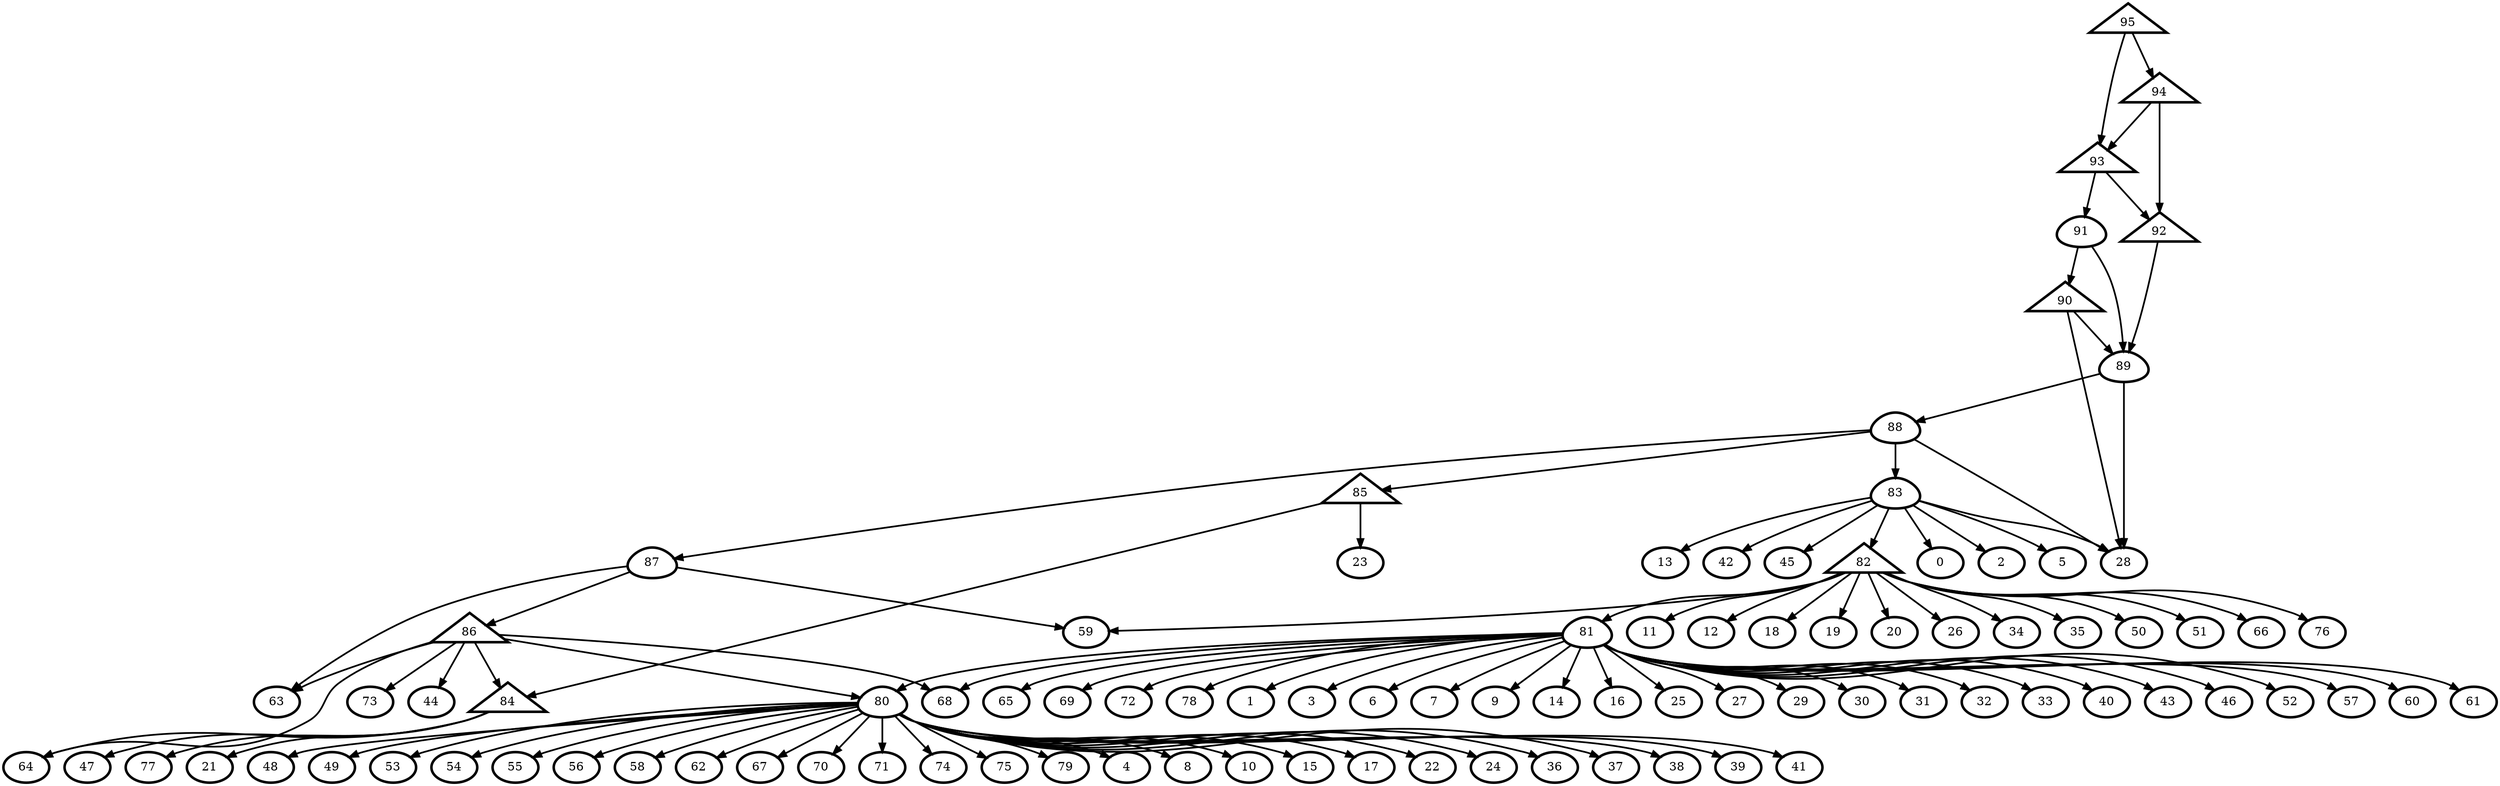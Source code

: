 digraph G {
    0 [penwidth=3,label="0"]
    1 [penwidth=3,label="1"]
    2 [penwidth=3,label="2"]
    3 [penwidth=3,label="3"]
    4 [penwidth=3,label="4"]
    5 [penwidth=3,label="5"]
    6 [penwidth=3,label="6"]
    7 [penwidth=3,label="7"]
    8 [penwidth=3,label="8"]
    9 [penwidth=3,label="9"]
    10 [penwidth=3,label="10"]
    11 [penwidth=3,label="11"]
    12 [penwidth=3,label="12"]
    13 [penwidth=3,label="13"]
    14 [penwidth=3,label="14"]
    15 [penwidth=3,label="15"]
    16 [penwidth=3,label="16"]
    17 [penwidth=3,label="17"]
    18 [penwidth=3,label="18"]
    19 [penwidth=3,label="19"]
    20 [penwidth=3,label="20"]
    21 [penwidth=3,label="21"]
    22 [penwidth=3,label="22"]
    23 [penwidth=3,label="23"]
    24 [penwidth=3,label="24"]
    25 [penwidth=3,label="25"]
    26 [penwidth=3,label="26"]
    27 [penwidth=3,label="27"]
    28 [penwidth=3,label="28"]
    29 [penwidth=3,label="29"]
    30 [penwidth=3,label="30"]
    31 [penwidth=3,label="31"]
    32 [penwidth=3,label="32"]
    33 [penwidth=3,label="33"]
    34 [penwidth=3,label="34"]
    35 [penwidth=3,label="35"]
    36 [penwidth=3,label="36"]
    37 [penwidth=3,label="37"]
    38 [penwidth=3,label="38"]
    39 [penwidth=3,label="39"]
    40 [penwidth=3,label="40"]
    41 [penwidth=3,label="41"]
    42 [penwidth=3,label="42"]
    43 [penwidth=3,label="43"]
    44 [penwidth=3,label="44"]
    45 [penwidth=3,label="45"]
    46 [penwidth=3,label="46"]
    47 [penwidth=3,label="47"]
    48 [penwidth=3,label="48"]
    49 [penwidth=3,label="49"]
    50 [penwidth=3,label="50"]
    51 [penwidth=3,label="51"]
    52 [penwidth=3,label="52"]
    53 [penwidth=3,label="53"]
    54 [penwidth=3,label="54"]
    55 [penwidth=3,label="55"]
    56 [penwidth=3,label="56"]
    57 [penwidth=3,label="57"]
    58 [penwidth=3,label="58"]
    59 [penwidth=3,label="59"]
    60 [penwidth=3,label="60"]
    61 [penwidth=3,label="61"]
    62 [penwidth=3,label="62"]
    63 [penwidth=3,label="63"]
    64 [penwidth=3,label="64"]
    65 [penwidth=3,label="65"]
    66 [penwidth=3,label="66"]
    67 [penwidth=3,label="67"]
    68 [penwidth=3,label="68"]
    69 [penwidth=3,label="69"]
    70 [penwidth=3,label="70"]
    71 [penwidth=3,label="71"]
    72 [penwidth=3,label="72"]
    73 [penwidth=3,label="73"]
    74 [penwidth=3,label="74"]
    75 [penwidth=3,label="75"]
    76 [penwidth=3,label="76"]
    77 [penwidth=3,label="77"]
    78 [penwidth=3,label="78"]
    79 [penwidth=3,label="79"]
    80 [penwidth=3,label="80",shape = "egg"]
    81 [penwidth=3,label="81",shape = "egg"]
    82 [penwidth=3,label="83",shape = "egg"]
    83 [penwidth=3,label="87",shape = "egg"]
    84 [penwidth=3,label="88",shape = "egg"]
    85 [penwidth=3,label="89",shape = "egg"]
    86 [penwidth=3,label="91",shape = "egg"]
    87 [penwidth=3,label="82",shape = "triangle"]
    88 [penwidth=3,label="84",shape = "triangle"]
    89 [penwidth=3,label="85",shape = "triangle"]
    90 [penwidth=3,label="86",shape = "triangle"]
    91 [penwidth=3,label="90",shape = "triangle"]
    92 [penwidth=3,label="92",shape = "triangle"]
    93 [penwidth=3,label="93",shape = "triangle"]
    94 [penwidth=3,label="94",shape = "triangle"]
    95 [penwidth=3,label="95",shape = "triangle"]

    80 -> 15 [penwidth=2]
    80 -> 22 [penwidth=2]
    80 -> 38 [penwidth=2]
    80 -> 36 [penwidth=2]
    80 -> 58 [penwidth=2]
    80 -> 4 [penwidth=2]
    80 -> 17 [penwidth=2]
    80 -> 79 [penwidth=2]
    80 -> 24 [penwidth=2]
    80 -> 75 [penwidth=2]
    80 -> 53 [penwidth=2]
    80 -> 10 [penwidth=2]
    80 -> 37 [penwidth=2]
    80 -> 41 [penwidth=2]
    80 -> 49 [penwidth=2]
    80 -> 67 [penwidth=2]
    80 -> 39 [penwidth=2]
    80 -> 54 [penwidth=2]
    80 -> 48 [penwidth=2]
    80 -> 55 [penwidth=2]
    80 -> 8 [penwidth=2]
    80 -> 62 [penwidth=2]
    80 -> 70 [penwidth=2]
    80 -> 56 [penwidth=2]
    80 -> 71 [penwidth=2]
    80 -> 74 [penwidth=2]
    81 -> 7 [penwidth=2]
    81 -> 80 [penwidth=2]
    81 -> 14 [penwidth=2]
    81 -> 72 [penwidth=2]
    81 -> 43 [penwidth=2]
    81 -> 46 [penwidth=2]
    81 -> 29 [penwidth=2]
    81 -> 69 [penwidth=2]
    81 -> 65 [penwidth=2]
    81 -> 6 [penwidth=2]
    81 -> 9 [penwidth=2]
    81 -> 1 [penwidth=2]
    81 -> 40 [penwidth=2]
    81 -> 32 [penwidth=2]
    81 -> 3 [penwidth=2]
    81 -> 30 [penwidth=2]
    81 -> 78 [penwidth=2]
    81 -> 16 [penwidth=2]
    81 -> 25 [penwidth=2]
    81 -> 33 [penwidth=2]
    81 -> 52 [penwidth=2]
    81 -> 31 [penwidth=2]
    81 -> 61 [penwidth=2]
    81 -> 57 [penwidth=2]
    81 -> 60 [penwidth=2]
    81 -> 27 [penwidth=2]
    81 -> 68 [penwidth=2]
    87 -> 12 [penwidth=2]
    87 -> 34 [penwidth=2]
    87 -> 11 [penwidth=2]
    87 -> 18 [penwidth=2]
    87 -> 19 [penwidth=2]
    87 -> 81 [penwidth=2]
    87 -> 59 [penwidth=2]
    87 -> 20 [penwidth=2]
    87 -> 50 [penwidth=2]
    87 -> 35 [penwidth=2]
    87 -> 26 [penwidth=2]
    87 -> 66 [penwidth=2]
    87 -> 51 [penwidth=2]
    87 -> 76 [penwidth=2]
    82 -> 45 [penwidth=2]
    82 -> 2 [penwidth=2]
    82 -> 28 [penwidth=2]
    82 -> 42 [penwidth=2]
    82 -> 0 [penwidth=2]
    82 -> 13 [penwidth=2]
    82 -> 5 [penwidth=2]
    82 -> 87 [penwidth=2]
    88 -> 77 [penwidth=2]
    88 -> 21 [penwidth=2]
    88 -> 64 [penwidth=2]
    88 -> 47 [penwidth=2]
    89 -> 88 [penwidth=2]
    89 -> 23 [penwidth=2]
    90 -> 80 [penwidth=2]
    90 -> 64 [penwidth=2]
    90 -> 63 [penwidth=2]
    90 -> 88 [penwidth=2]
    90 -> 73 [penwidth=2]
    90 -> 68 [penwidth=2]
    90 -> 44 [penwidth=2]
    83 -> 63 [penwidth=2]
    83 -> 59 [penwidth=2]
    83 -> 90 [penwidth=2]
    84 -> 82 [penwidth=2]
    84 -> 28 [penwidth=2]
    84 -> 89 [penwidth=2]
    84 -> 83 [penwidth=2]
    85 -> 84 [penwidth=2]
    85 -> 28 [penwidth=2]
    91 -> 28 [penwidth=2]
    91 -> 85 [penwidth=2]
    86 -> 91 [penwidth=2]
    86 -> 85 [penwidth=2]
    92 -> 85 [penwidth=2]
    93 -> 86 [penwidth=2]
    93 -> 92 [penwidth=2]
    94 -> 92 [penwidth=2]
    94 -> 93 [penwidth=2]
    95 -> 93 [penwidth=2]
    95 -> 94 [penwidth=2]
}
